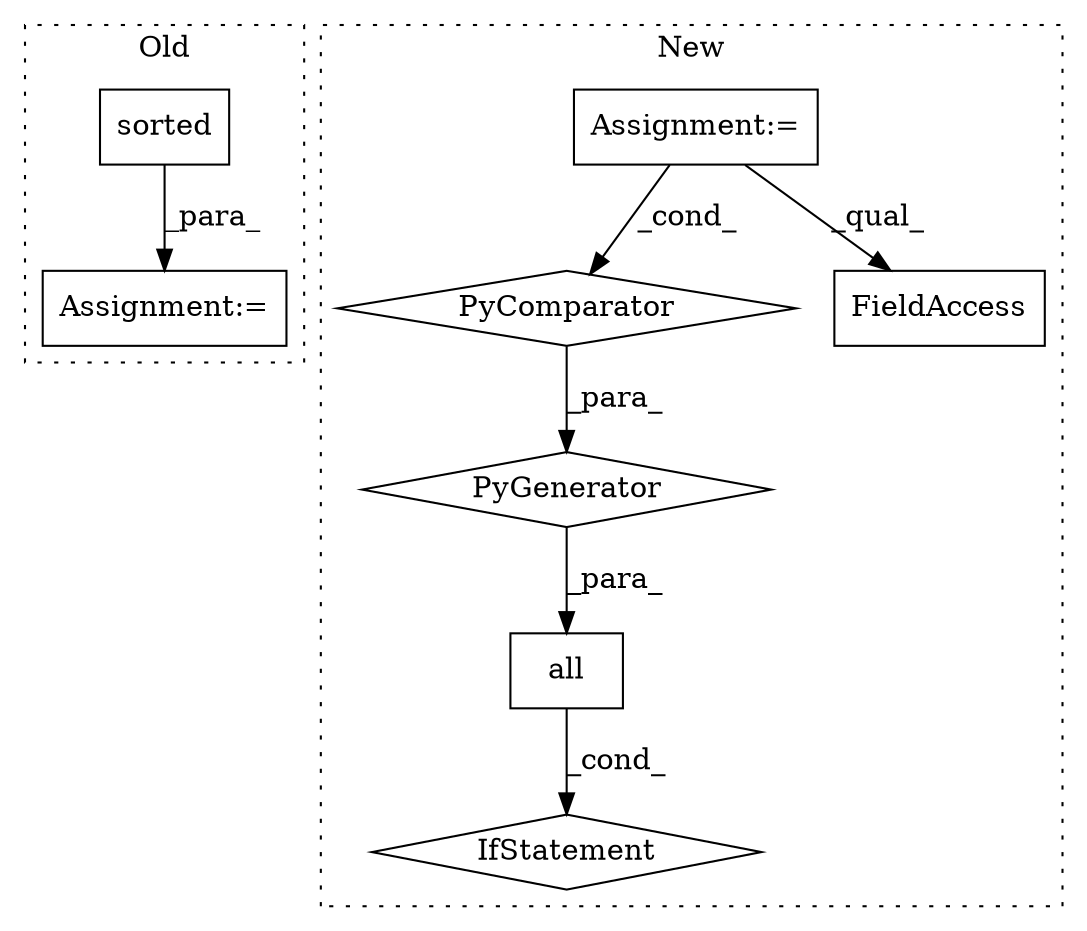 digraph G {
subgraph cluster0 {
1 [label="sorted" a="32" s="14963,15035" l="7,1" shape="box"];
8 [label="Assignment:=" a="7" s="14962" l="1" shape="box"];
label = "Old";
style="dotted";
}
subgraph cluster1 {
2 [label="all" a="32" s="15020,15146" l="13,-3" shape="box"];
3 [label="IfStatement" a="25" s="15016,15143" l="4,2" shape="diamond"];
4 [label="PyGenerator" a="107" s="15033" l="113" shape="diamond"];
5 [label="PyComparator" a="113" s="15113" l="27" shape="diamond"];
6 [label="Assignment:=" a="7" s="15113" l="27" shape="box"];
7 [label="FieldAccess" a="22" s="15033" l="12" shape="box"];
label = "New";
style="dotted";
}
1 -> 8 [label="_para_"];
2 -> 3 [label="_cond_"];
4 -> 2 [label="_para_"];
5 -> 4 [label="_para_"];
6 -> 7 [label="_qual_"];
6 -> 5 [label="_cond_"];
}